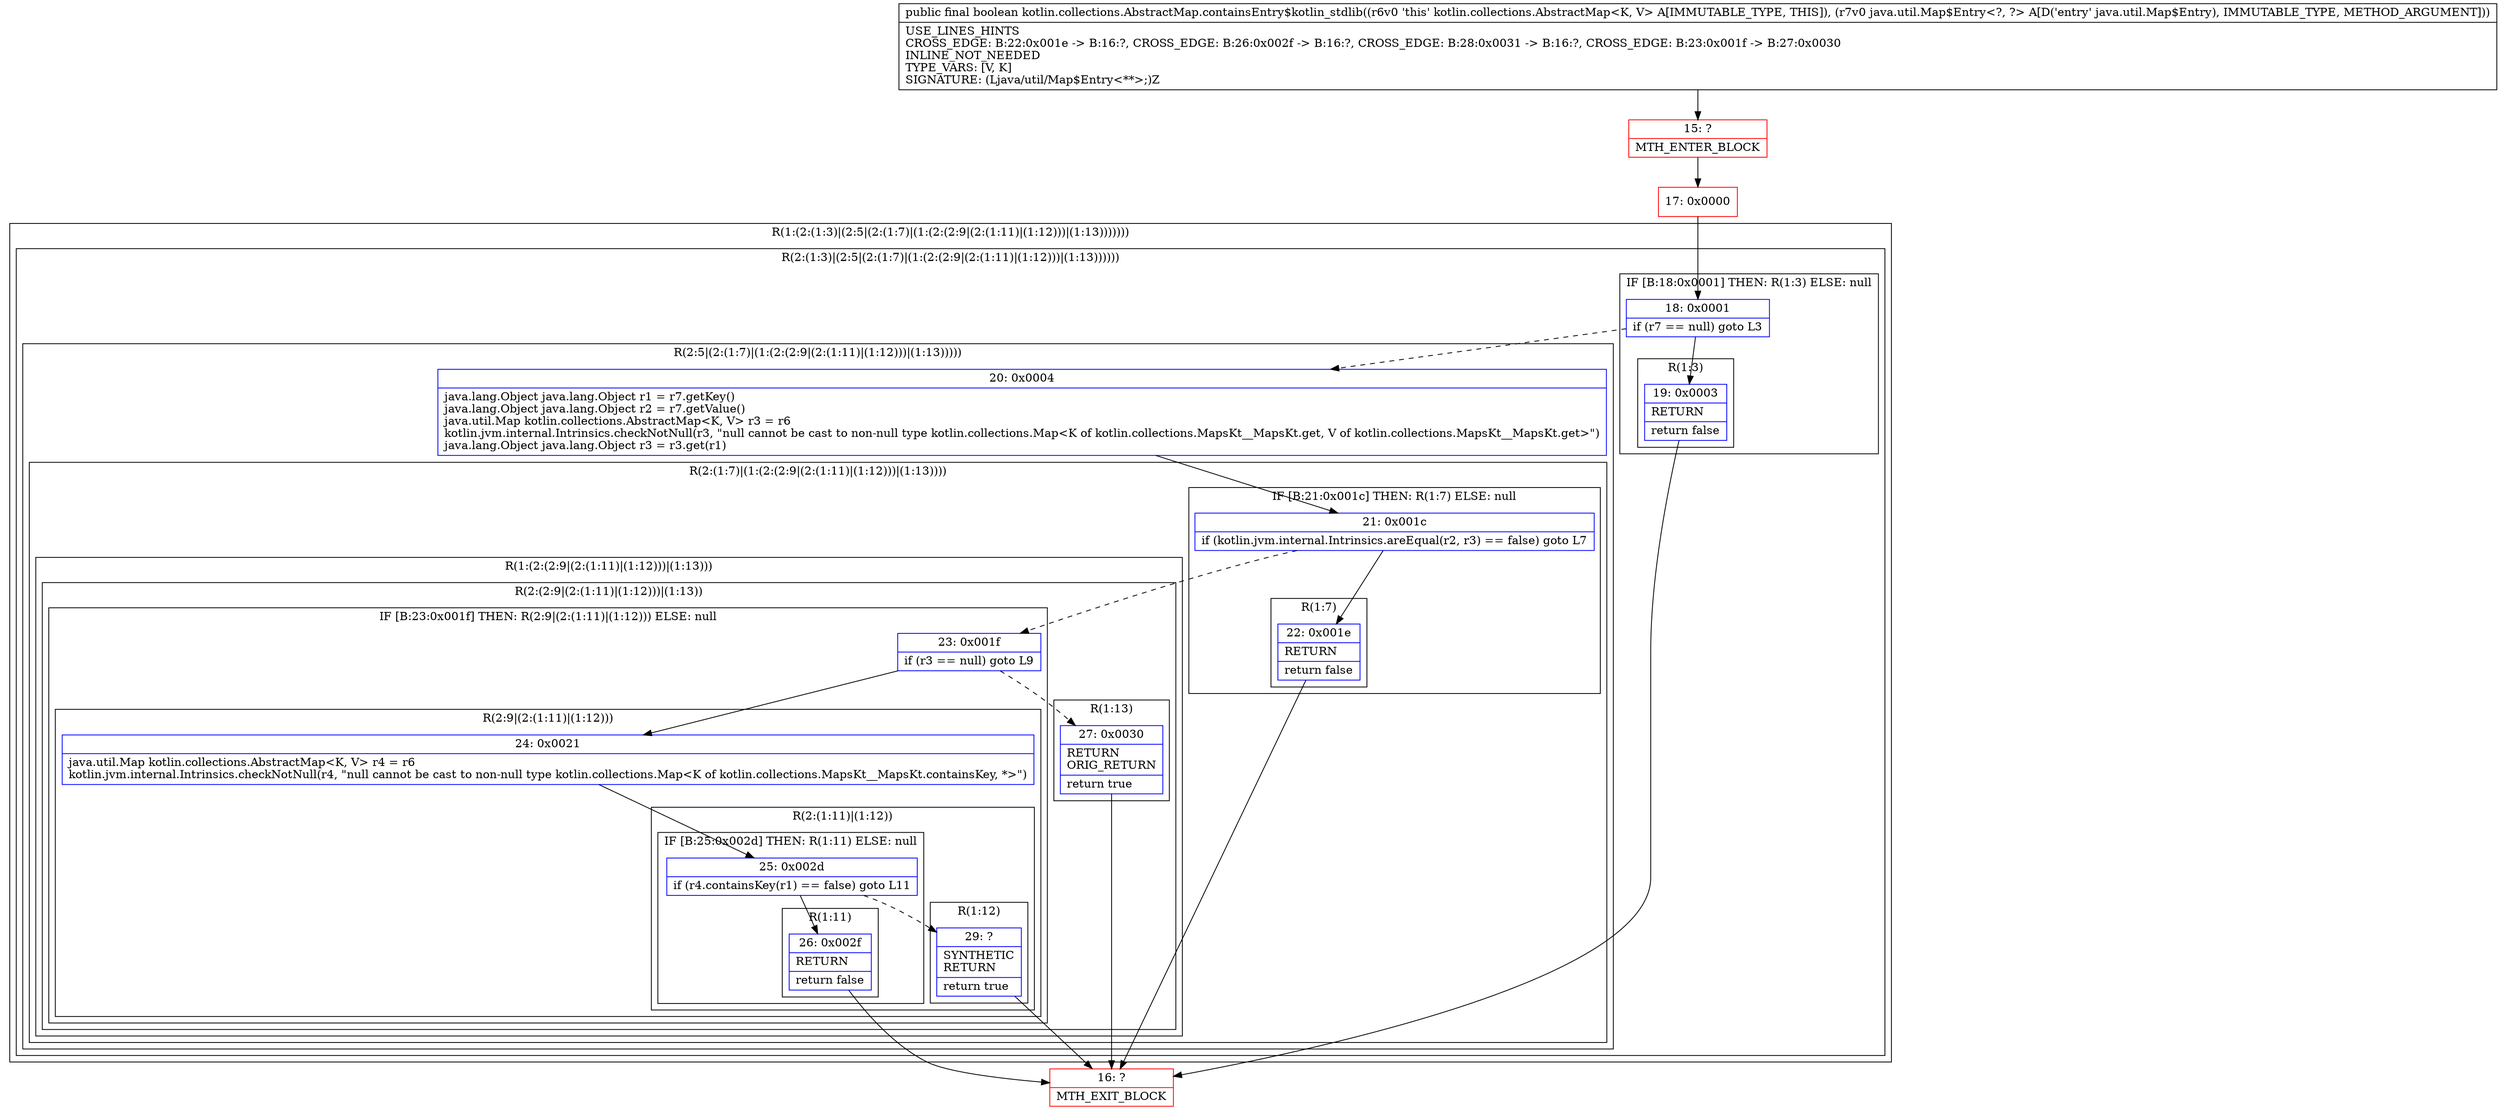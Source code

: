 digraph "CFG forkotlin.collections.AbstractMap.containsEntry$kotlin_stdlib(Ljava\/util\/Map$Entry;)Z" {
subgraph cluster_Region_2088110782 {
label = "R(1:(2:(1:3)|(2:5|(2:(1:7)|(1:(2:(2:9|(2:(1:11)|(1:12)))|(1:13)))))))";
node [shape=record,color=blue];
subgraph cluster_Region_1327596024 {
label = "R(2:(1:3)|(2:5|(2:(1:7)|(1:(2:(2:9|(2:(1:11)|(1:12)))|(1:13))))))";
node [shape=record,color=blue];
subgraph cluster_IfRegion_444805950 {
label = "IF [B:18:0x0001] THEN: R(1:3) ELSE: null";
node [shape=record,color=blue];
Node_18 [shape=record,label="{18\:\ 0x0001|if (r7 == null) goto L3\l}"];
subgraph cluster_Region_925443171 {
label = "R(1:3)";
node [shape=record,color=blue];
Node_19 [shape=record,label="{19\:\ 0x0003|RETURN\l|return false\l}"];
}
}
subgraph cluster_Region_1194060708 {
label = "R(2:5|(2:(1:7)|(1:(2:(2:9|(2:(1:11)|(1:12)))|(1:13)))))";
node [shape=record,color=blue];
Node_20 [shape=record,label="{20\:\ 0x0004|java.lang.Object java.lang.Object r1 = r7.getKey()\ljava.lang.Object java.lang.Object r2 = r7.getValue()\ljava.util.Map kotlin.collections.AbstractMap\<K, V\> r3 = r6\lkotlin.jvm.internal.Intrinsics.checkNotNull(r3, \"null cannot be cast to non\-null type kotlin.collections.Map\<K of kotlin.collections.MapsKt__MapsKt.get, V of kotlin.collections.MapsKt__MapsKt.get\>\")\ljava.lang.Object java.lang.Object r3 = r3.get(r1)\l}"];
subgraph cluster_Region_2068245442 {
label = "R(2:(1:7)|(1:(2:(2:9|(2:(1:11)|(1:12)))|(1:13))))";
node [shape=record,color=blue];
subgraph cluster_IfRegion_1416577999 {
label = "IF [B:21:0x001c] THEN: R(1:7) ELSE: null";
node [shape=record,color=blue];
Node_21 [shape=record,label="{21\:\ 0x001c|if (kotlin.jvm.internal.Intrinsics.areEqual(r2, r3) == false) goto L7\l}"];
subgraph cluster_Region_950770451 {
label = "R(1:7)";
node [shape=record,color=blue];
Node_22 [shape=record,label="{22\:\ 0x001e|RETURN\l|return false\l}"];
}
}
subgraph cluster_Region_993150459 {
label = "R(1:(2:(2:9|(2:(1:11)|(1:12)))|(1:13)))";
node [shape=record,color=blue];
subgraph cluster_Region_1170629826 {
label = "R(2:(2:9|(2:(1:11)|(1:12)))|(1:13))";
node [shape=record,color=blue];
subgraph cluster_IfRegion_2007092306 {
label = "IF [B:23:0x001f] THEN: R(2:9|(2:(1:11)|(1:12))) ELSE: null";
node [shape=record,color=blue];
Node_23 [shape=record,label="{23\:\ 0x001f|if (r3 == null) goto L9\l}"];
subgraph cluster_Region_1875869641 {
label = "R(2:9|(2:(1:11)|(1:12)))";
node [shape=record,color=blue];
Node_24 [shape=record,label="{24\:\ 0x0021|java.util.Map kotlin.collections.AbstractMap\<K, V\> r4 = r6\lkotlin.jvm.internal.Intrinsics.checkNotNull(r4, \"null cannot be cast to non\-null type kotlin.collections.Map\<K of kotlin.collections.MapsKt__MapsKt.containsKey, *\>\")\l}"];
subgraph cluster_Region_152211267 {
label = "R(2:(1:11)|(1:12))";
node [shape=record,color=blue];
subgraph cluster_IfRegion_661803412 {
label = "IF [B:25:0x002d] THEN: R(1:11) ELSE: null";
node [shape=record,color=blue];
Node_25 [shape=record,label="{25\:\ 0x002d|if (r4.containsKey(r1) == false) goto L11\l}"];
subgraph cluster_Region_1829105265 {
label = "R(1:11)";
node [shape=record,color=blue];
Node_26 [shape=record,label="{26\:\ 0x002f|RETURN\l|return false\l}"];
}
}
subgraph cluster_Region_1144091575 {
label = "R(1:12)";
node [shape=record,color=blue];
Node_29 [shape=record,label="{29\:\ ?|SYNTHETIC\lRETURN\l|return true\l}"];
}
}
}
}
subgraph cluster_Region_849870727 {
label = "R(1:13)";
node [shape=record,color=blue];
Node_27 [shape=record,label="{27\:\ 0x0030|RETURN\lORIG_RETURN\l|return true\l}"];
}
}
}
}
}
}
}
Node_15 [shape=record,color=red,label="{15\:\ ?|MTH_ENTER_BLOCK\l}"];
Node_17 [shape=record,color=red,label="{17\:\ 0x0000}"];
Node_16 [shape=record,color=red,label="{16\:\ ?|MTH_EXIT_BLOCK\l}"];
MethodNode[shape=record,label="{public final boolean kotlin.collections.AbstractMap.containsEntry$kotlin_stdlib((r6v0 'this' kotlin.collections.AbstractMap\<K, V\> A[IMMUTABLE_TYPE, THIS]), (r7v0 java.util.Map$Entry\<?, ?\> A[D('entry' java.util.Map$Entry), IMMUTABLE_TYPE, METHOD_ARGUMENT]))  | USE_LINES_HINTS\lCROSS_EDGE: B:22:0x001e \-\> B:16:?, CROSS_EDGE: B:26:0x002f \-\> B:16:?, CROSS_EDGE: B:28:0x0031 \-\> B:16:?, CROSS_EDGE: B:23:0x001f \-\> B:27:0x0030\lINLINE_NOT_NEEDED\lTYPE_VARS: [V, K]\lSIGNATURE: (Ljava\/util\/Map$Entry\<**\>;)Z\l}"];
MethodNode -> Node_15;Node_18 -> Node_19;
Node_18 -> Node_20[style=dashed];
Node_19 -> Node_16;
Node_20 -> Node_21;
Node_21 -> Node_22;
Node_21 -> Node_23[style=dashed];
Node_22 -> Node_16;
Node_23 -> Node_24;
Node_23 -> Node_27[style=dashed];
Node_24 -> Node_25;
Node_25 -> Node_26;
Node_25 -> Node_29[style=dashed];
Node_26 -> Node_16;
Node_29 -> Node_16;
Node_27 -> Node_16;
Node_15 -> Node_17;
Node_17 -> Node_18;
}

